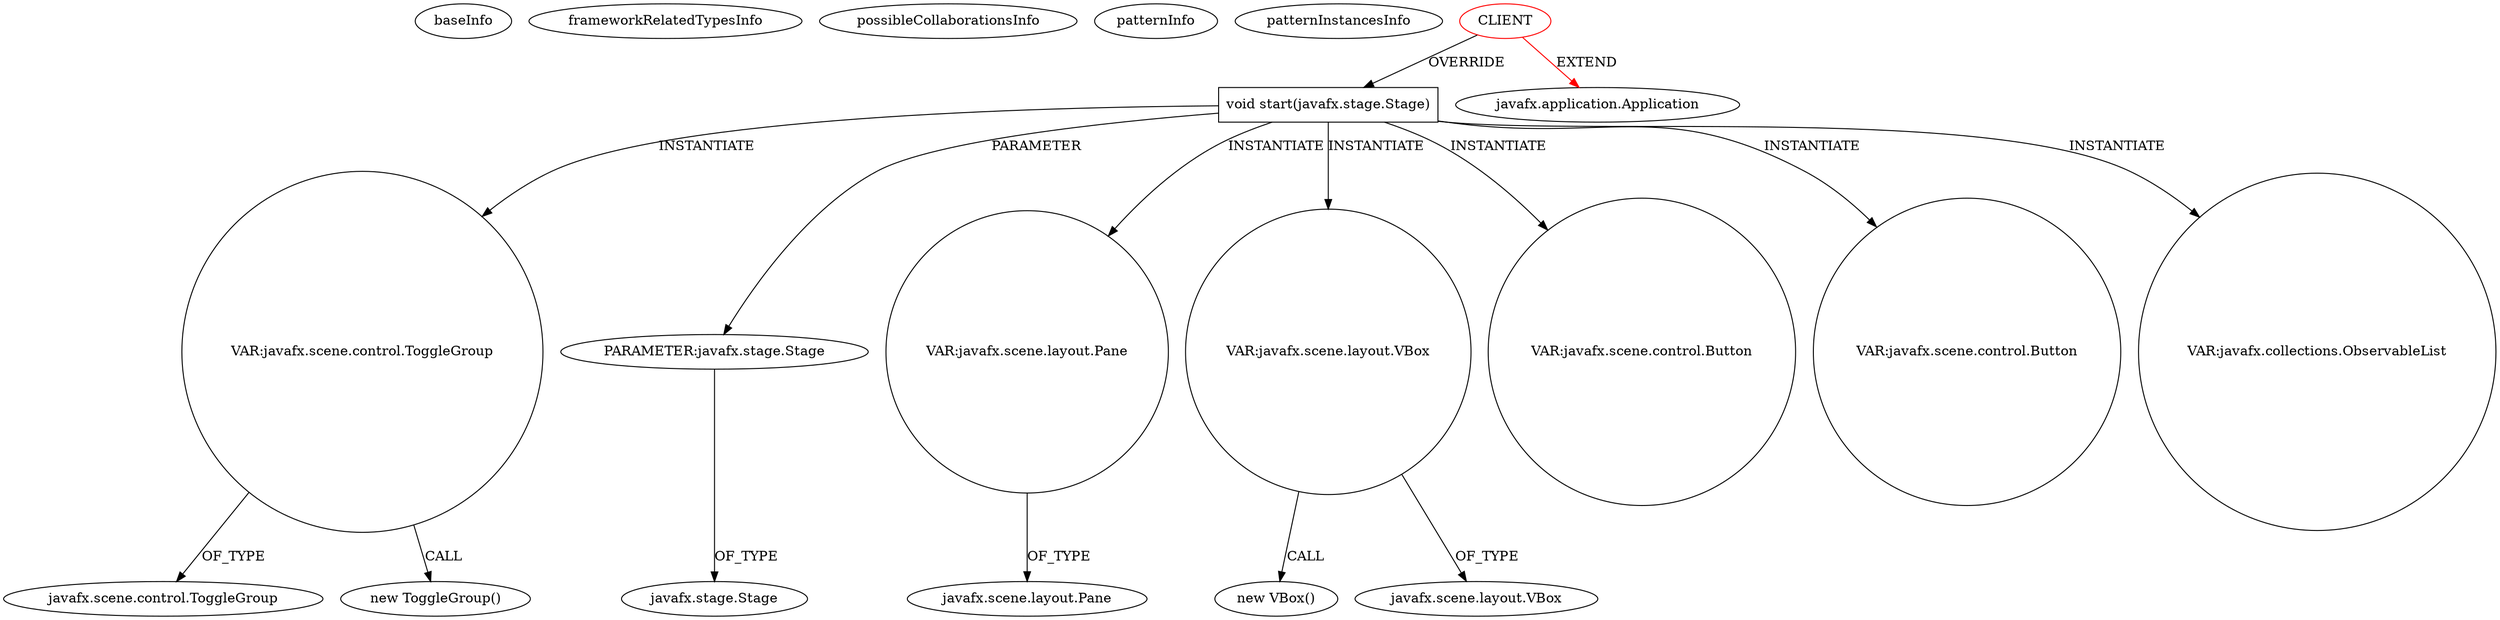 digraph {
baseInfo[graphId=1245,category="pattern",isAnonymous=false,possibleRelation=false]
frameworkRelatedTypesInfo[0="javafx.application.Application"]
possibleCollaborationsInfo[]
patternInfo[frequency=2.0,patternRootClient=0]
patternInstancesInfo[0="Meldanor-GraphDemo~/Meldanor-GraphDemo/GraphDemo-master/src/main/java/de/meldanor/graphdemo/gui/MainGUI.java~MainGUI~956",1="davelet-InternationalChess-JavaFX2~/davelet-InternationalChess-JavaFX2/InternationalChess-JavaFX2-master/src/cn/davelet/internationalchess/InternationalChess.java~InternationalChess~2344"]
7[label="javafx.scene.control.ToggleGroup",vertexType="FRAMEWORK_CLASS_TYPE",isFrameworkType=false]
394[label="VAR:javafx.scene.control.ToggleGroup",vertexType="VARIABLE_EXPRESION",isFrameworkType=false,shape=circle]
18[label="void start(javafx.stage.Stage)",vertexType="OVERRIDING_METHOD_DECLARATION",isFrameworkType=false,shape=box]
0[label="CLIENT",vertexType="ROOT_CLIENT_CLASS_DECLARATION",isFrameworkType=false,color=red]
19[label="PARAMETER:javafx.stage.Stage",vertexType="PARAMETER_DECLARATION",isFrameworkType=false]
439[label="VAR:javafx.scene.layout.Pane",vertexType="VARIABLE_EXPRESION",isFrameworkType=false,shape=circle]
393[label="new ToggleGroup()",vertexType="CONSTRUCTOR_CALL",isFrameworkType=false]
230[label="VAR:javafx.scene.layout.VBox",vertexType="VARIABLE_EXPRESION",isFrameworkType=false,shape=circle]
441[label="javafx.scene.layout.Pane",vertexType="FRAMEWORK_CLASS_TYPE",isFrameworkType=false]
20[label="javafx.stage.Stage",vertexType="FRAMEWORK_CLASS_TYPE",isFrameworkType=false]
1[label="javafx.application.Application",vertexType="FRAMEWORK_CLASS_TYPE",isFrameworkType=false]
305[label="VAR:javafx.scene.control.Button",vertexType="VARIABLE_EXPRESION",isFrameworkType=false,shape=circle]
315[label="VAR:javafx.scene.control.Button",vertexType="VARIABLE_EXPRESION",isFrameworkType=false,shape=circle]
229[label="new VBox()",vertexType="CONSTRUCTOR_CALL",isFrameworkType=false]
17[label="javafx.scene.layout.VBox",vertexType="FRAMEWORK_CLASS_TYPE",isFrameworkType=false]
436[label="VAR:javafx.collections.ObservableList",vertexType="VARIABLE_EXPRESION",isFrameworkType=false,shape=circle]
0->18[label="OVERRIDE"]
18->230[label="INSTANTIATE"]
230->17[label="OF_TYPE"]
230->229[label="CALL"]
394->7[label="OF_TYPE"]
18->19[label="PARAMETER"]
18->315[label="INSTANTIATE"]
18->394[label="INSTANTIATE"]
18->305[label="INSTANTIATE"]
0->1[label="EXTEND",color=red]
439->441[label="OF_TYPE"]
18->436[label="INSTANTIATE"]
18->439[label="INSTANTIATE"]
394->393[label="CALL"]
19->20[label="OF_TYPE"]
}

